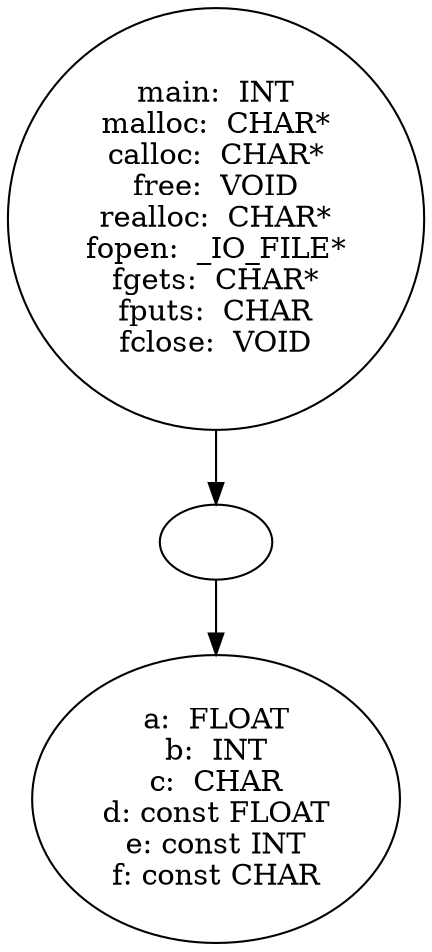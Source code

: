digraph AST {
  "135951640631360" [label="main:  INT
malloc:  CHAR*
calloc:  CHAR*
free:  VOID
realloc:  CHAR*
fopen:  _IO_FILE*
fgets:  CHAR*
fputs:  CHAR
fclose:  VOID"];
  "135951640631360" -> "135951640639808";
  "135951640639808" [label=""];
  "135951640639808" -> "135951640639760";
  "135951640639760" [label="a:  FLOAT
b:  INT
c:  CHAR
d: const FLOAT
e: const INT
f: const CHAR"];
}
